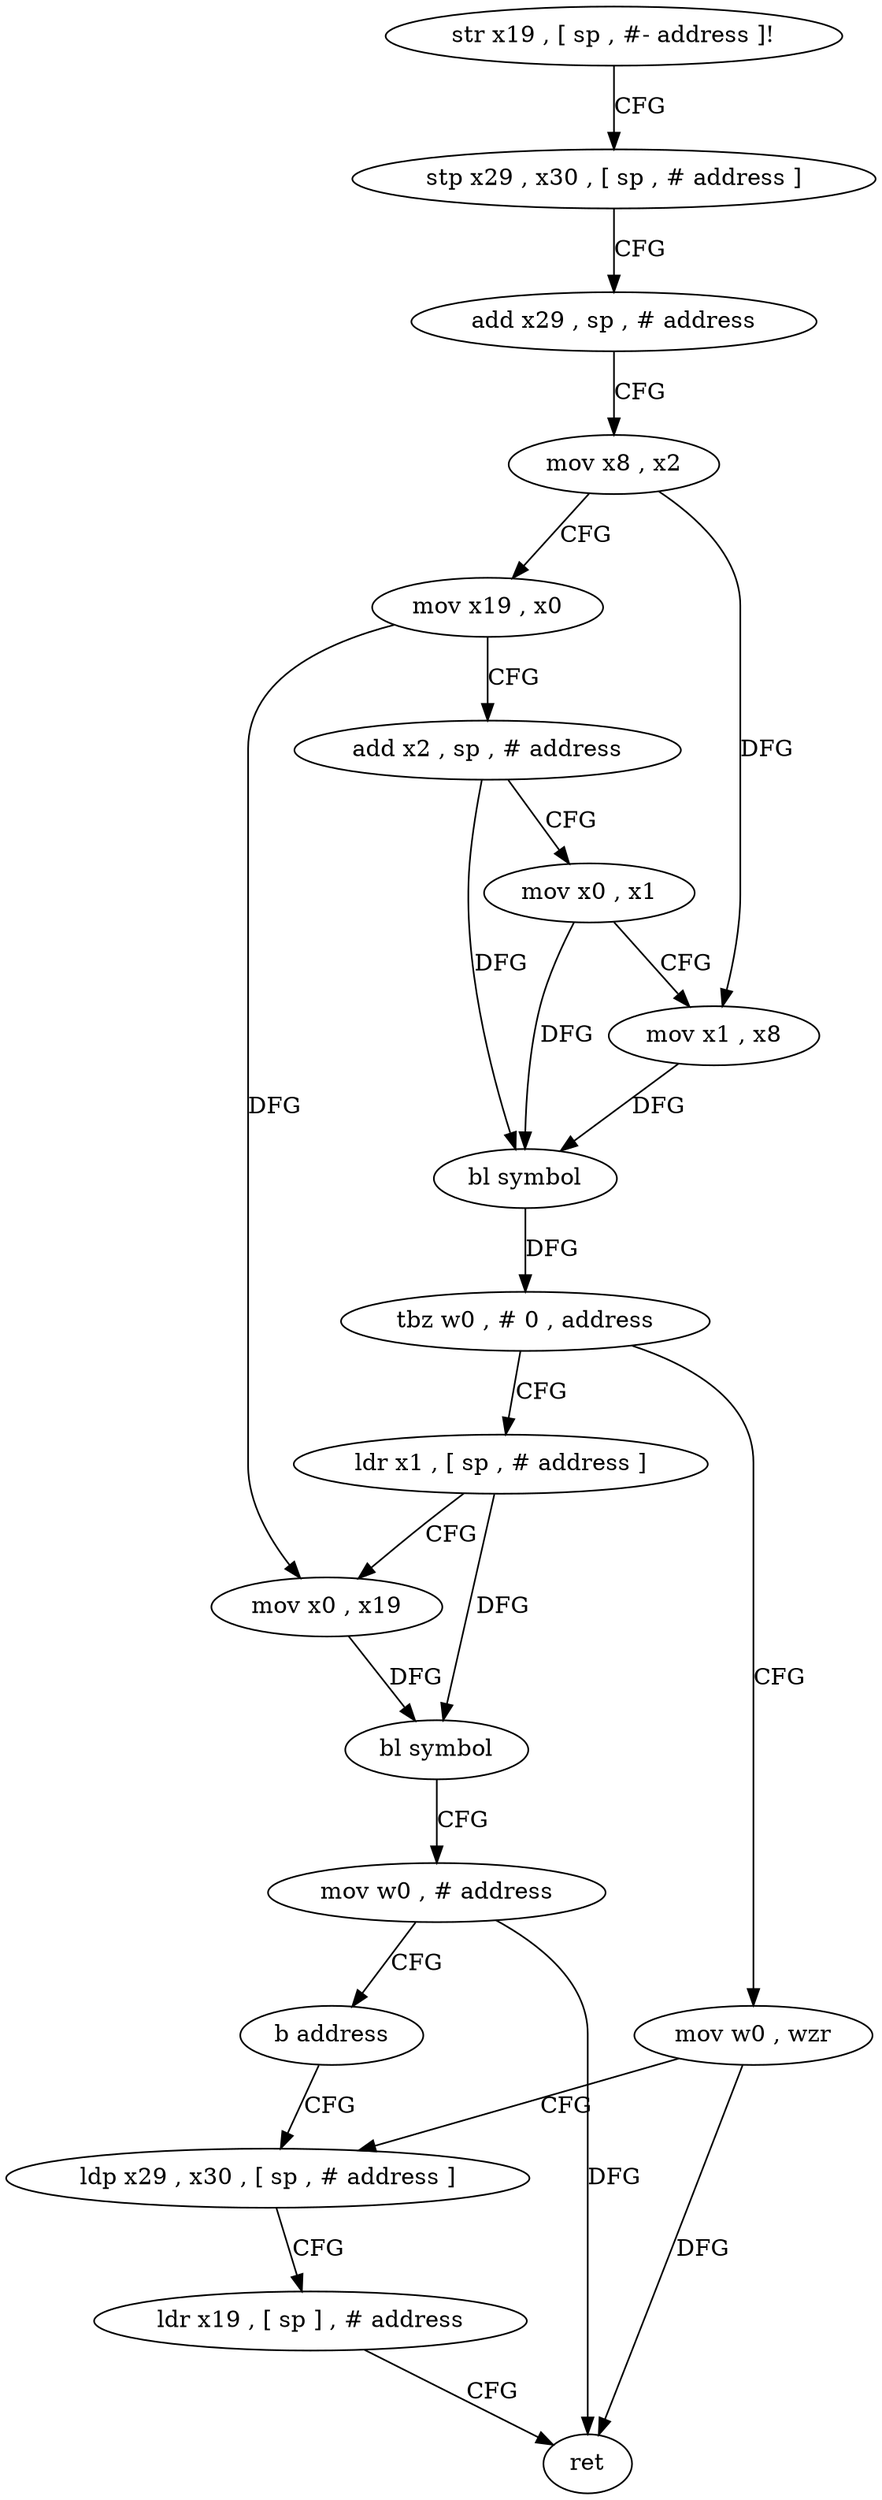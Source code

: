 digraph "func" {
"4245624" [label = "str x19 , [ sp , #- address ]!" ]
"4245628" [label = "stp x29 , x30 , [ sp , # address ]" ]
"4245632" [label = "add x29 , sp , # address" ]
"4245636" [label = "mov x8 , x2" ]
"4245640" [label = "mov x19 , x0" ]
"4245644" [label = "add x2 , sp , # address" ]
"4245648" [label = "mov x0 , x1" ]
"4245652" [label = "mov x1 , x8" ]
"4245656" [label = "bl symbol" ]
"4245660" [label = "tbz w0 , # 0 , address" ]
"4245684" [label = "mov w0 , wzr" ]
"4245664" [label = "ldr x1 , [ sp , # address ]" ]
"4245688" [label = "ldp x29 , x30 , [ sp , # address ]" ]
"4245668" [label = "mov x0 , x19" ]
"4245672" [label = "bl symbol" ]
"4245676" [label = "mov w0 , # address" ]
"4245680" [label = "b address" ]
"4245692" [label = "ldr x19 , [ sp ] , # address" ]
"4245696" [label = "ret" ]
"4245624" -> "4245628" [ label = "CFG" ]
"4245628" -> "4245632" [ label = "CFG" ]
"4245632" -> "4245636" [ label = "CFG" ]
"4245636" -> "4245640" [ label = "CFG" ]
"4245636" -> "4245652" [ label = "DFG" ]
"4245640" -> "4245644" [ label = "CFG" ]
"4245640" -> "4245668" [ label = "DFG" ]
"4245644" -> "4245648" [ label = "CFG" ]
"4245644" -> "4245656" [ label = "DFG" ]
"4245648" -> "4245652" [ label = "CFG" ]
"4245648" -> "4245656" [ label = "DFG" ]
"4245652" -> "4245656" [ label = "DFG" ]
"4245656" -> "4245660" [ label = "DFG" ]
"4245660" -> "4245684" [ label = "CFG" ]
"4245660" -> "4245664" [ label = "CFG" ]
"4245684" -> "4245688" [ label = "CFG" ]
"4245684" -> "4245696" [ label = "DFG" ]
"4245664" -> "4245668" [ label = "CFG" ]
"4245664" -> "4245672" [ label = "DFG" ]
"4245688" -> "4245692" [ label = "CFG" ]
"4245668" -> "4245672" [ label = "DFG" ]
"4245672" -> "4245676" [ label = "CFG" ]
"4245676" -> "4245680" [ label = "CFG" ]
"4245676" -> "4245696" [ label = "DFG" ]
"4245680" -> "4245688" [ label = "CFG" ]
"4245692" -> "4245696" [ label = "CFG" ]
}
